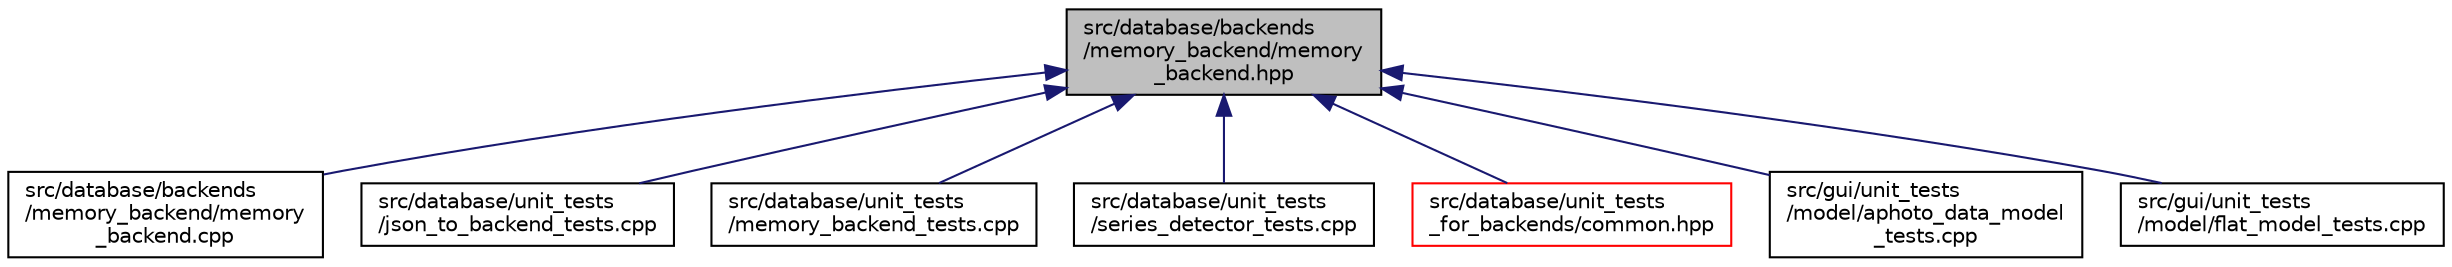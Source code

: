 digraph "src/database/backends/memory_backend/memory_backend.hpp"
{
 // LATEX_PDF_SIZE
  edge [fontname="Helvetica",fontsize="10",labelfontname="Helvetica",labelfontsize="10"];
  node [fontname="Helvetica",fontsize="10",shape=record];
  Node1 [label="src/database/backends\l/memory_backend/memory\l_backend.hpp",height=0.2,width=0.4,color="black", fillcolor="grey75", style="filled", fontcolor="black",tooltip=" "];
  Node1 -> Node2 [dir="back",color="midnightblue",fontsize="10",style="solid",fontname="Helvetica"];
  Node2 [label="src/database/backends\l/memory_backend/memory\l_backend.cpp",height=0.2,width=0.4,color="black", fillcolor="white", style="filled",URL="$memory__backend_8cpp.html",tooltip=" "];
  Node1 -> Node3 [dir="back",color="midnightblue",fontsize="10",style="solid",fontname="Helvetica"];
  Node3 [label="src/database/unit_tests\l/json_to_backend_tests.cpp",height=0.2,width=0.4,color="black", fillcolor="white", style="filled",URL="$json__to__backend__tests_8cpp.html",tooltip=" "];
  Node1 -> Node4 [dir="back",color="midnightblue",fontsize="10",style="solid",fontname="Helvetica"];
  Node4 [label="src/database/unit_tests\l/memory_backend_tests.cpp",height=0.2,width=0.4,color="black", fillcolor="white", style="filled",URL="$memory__backend__tests_8cpp.html",tooltip=" "];
  Node1 -> Node5 [dir="back",color="midnightblue",fontsize="10",style="solid",fontname="Helvetica"];
  Node5 [label="src/database/unit_tests\l/series_detector_tests.cpp",height=0.2,width=0.4,color="black", fillcolor="white", style="filled",URL="$series__detector__tests_8cpp.html",tooltip=" "];
  Node1 -> Node6 [dir="back",color="midnightblue",fontsize="10",style="solid",fontname="Helvetica"];
  Node6 [label="src/database/unit_tests\l_for_backends/common.hpp",height=0.2,width=0.4,color="red", fillcolor="white", style="filled",URL="$common_8hpp.html",tooltip=" "];
  Node1 -> Node18 [dir="back",color="midnightblue",fontsize="10",style="solid",fontname="Helvetica"];
  Node18 [label="src/gui/unit_tests\l/model/aphoto_data_model\l_tests.cpp",height=0.2,width=0.4,color="black", fillcolor="white", style="filled",URL="$aphoto__data__model__tests_8cpp.html",tooltip=" "];
  Node1 -> Node19 [dir="back",color="midnightblue",fontsize="10",style="solid",fontname="Helvetica"];
  Node19 [label="src/gui/unit_tests\l/model/flat_model_tests.cpp",height=0.2,width=0.4,color="black", fillcolor="white", style="filled",URL="$flat__model__tests_8cpp.html",tooltip=" "];
}
